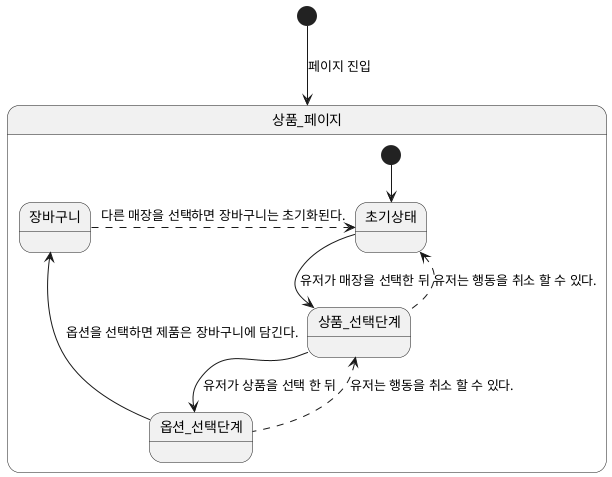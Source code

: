 @startuml
[*] --> 상품_페이지 : 페이지 진입
state 상품_페이지 {
  [*] --> 초기상태
  초기상태 --> 상품_선택단계 : 유저가 매장을 선택한 뒤
  상품_선택단계 -up[dashed]-> 초기상태 : 유저는 행동을 취소 할 수 있다.
  상품_선택단계 --> 옵션_선택단계 : 유저가 상품을 선택 한 뒤
  옵션_선택단계 -up[dashed]-> 상품_선택단계 : 유저는 행동을 취소 할 수 있다.
  옵션_선택단계 -up-> 장바구니 : 옵션을 선택하면 제품은 장바구니에 담긴다.
  장바구니 -right[dashed]-> 초기상태 : 다른 매장을 선택하면 장바구니는 초기화된다.
}
@enduml